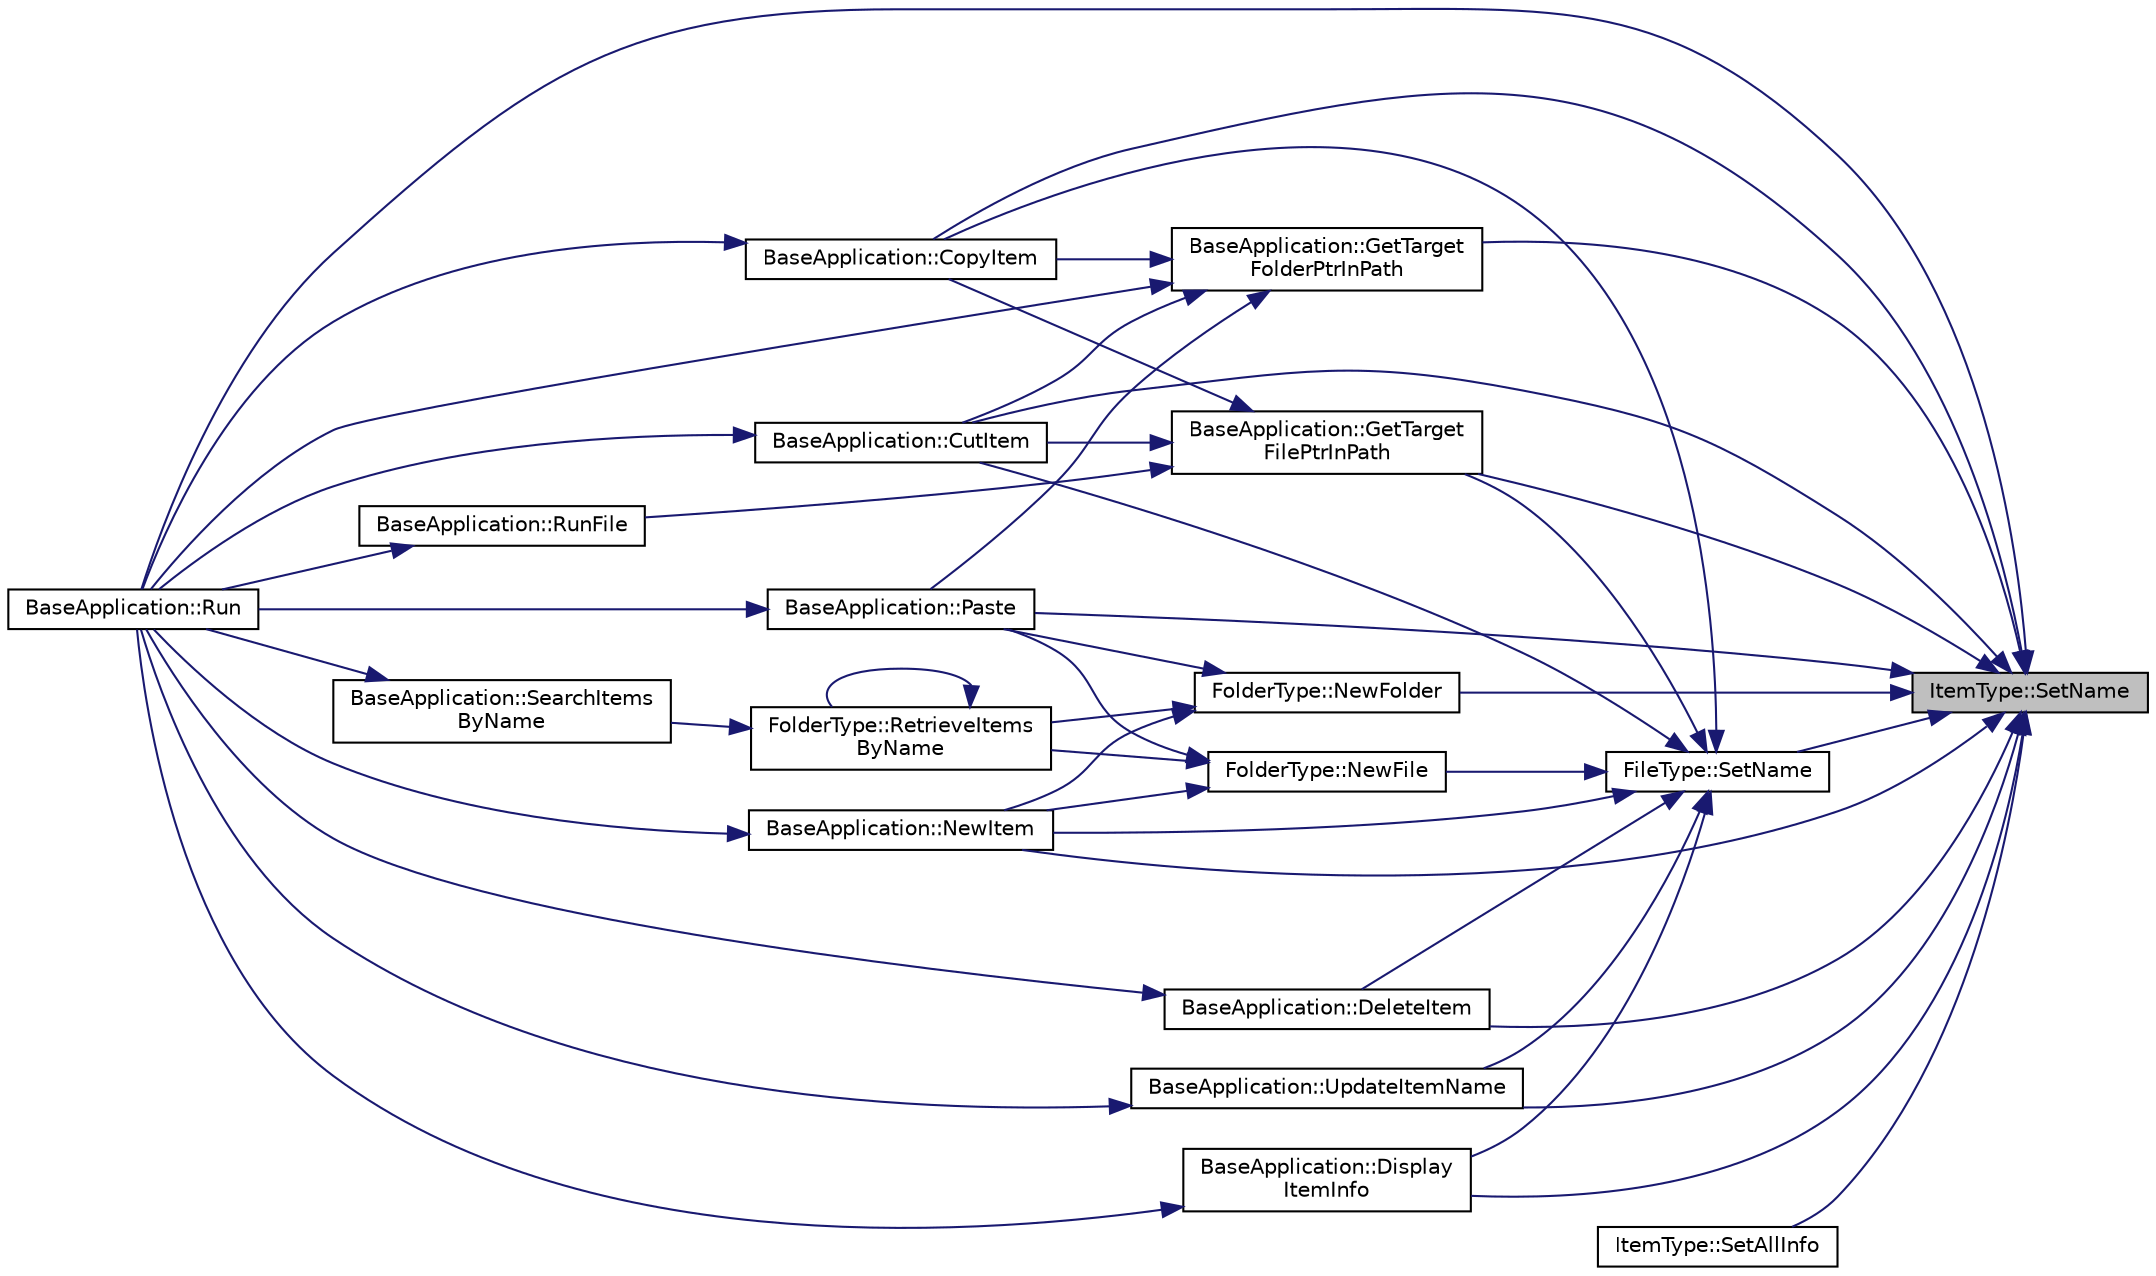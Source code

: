 digraph "ItemType::SetName"
{
 // LATEX_PDF_SIZE
  edge [fontname="Helvetica",fontsize="10",labelfontname="Helvetica",labelfontsize="10"];
  node [fontname="Helvetica",fontsize="10",shape=record];
  rankdir="RL";
  Node211 [label="ItemType::SetName",height=0.2,width=0.4,color="black", fillcolor="grey75", style="filled", fontcolor="black",tooltip="Set Item Name."];
  Node211 -> Node212 [dir="back",color="midnightblue",fontsize="10",style="solid",fontname="Helvetica"];
  Node212 [label="BaseApplication::Run",height=0.2,width=0.4,color="black", fillcolor="white", style="filled",URL="$class_base_application.html#a8f2ce8add401a3b537f041df9f7ef978",tooltip="Program driver."];
  Node211 -> Node213 [dir="back",color="midnightblue",fontsize="10",style="solid",fontname="Helvetica"];
  Node213 [label="BaseApplication::GetTarget\lFolderPtrInPath",height=0.2,width=0.4,color="black", fillcolor="white", style="filled",URL="$class_base_application.html#a8bcc37c5ac700ff9dca8b0acf8589a5d",tooltip="using Path processor find TargetFolder @detail trace the folder path"];
  Node213 -> Node212 [dir="back",color="midnightblue",fontsize="10",style="solid",fontname="Helvetica"];
  Node213 -> Node214 [dir="back",color="midnightblue",fontsize="10",style="solid",fontname="Helvetica"];
  Node214 [label="BaseApplication::CopyItem",height=0.2,width=0.4,color="black", fillcolor="white", style="filled",URL="$class_base_application.html#af39725a09486b8746e54e59781deee99",tooltip="Copy Item. @detail operation copy [target] [value] copy [target] store on Heap copy [target] [value] ..."];
  Node214 -> Node212 [dir="back",color="midnightblue",fontsize="10",style="solid",fontname="Helvetica"];
  Node213 -> Node215 [dir="back",color="midnightblue",fontsize="10",style="solid",fontname="Helvetica"];
  Node215 [label="BaseApplication::CutItem",height=0.2,width=0.4,color="black", fillcolor="white", style="filled",URL="$class_base_application.html#a0457f13f4b461515b9930424b5328cd0",tooltip="cut/move Item. @detail operation cut [target] [value] cut [target] store on Heap and delete it cut [t..."];
  Node215 -> Node212 [dir="back",color="midnightblue",fontsize="10",style="solid",fontname="Helvetica"];
  Node213 -> Node216 [dir="back",color="midnightblue",fontsize="10",style="solid",fontname="Helvetica"];
  Node216 [label="BaseApplication::Paste",height=0.2,width=0.4,color="black", fillcolor="white", style="filled",URL="$class_base_application.html#a567c67b347b15a02f194fa0d39d744f1",tooltip="paste Item. @detail operation paste [value] paste [target] paste heap data to Value default value is ..."];
  Node216 -> Node212 [dir="back",color="midnightblue",fontsize="10",style="solid",fontname="Helvetica"];
  Node211 -> Node217 [dir="back",color="midnightblue",fontsize="10",style="solid",fontname="Helvetica"];
  Node217 [label="BaseApplication::GetTarget\lFilePtrInPath",height=0.2,width=0.4,color="black", fillcolor="white", style="filled",URL="$class_base_application.html#abe08155a16acff227b954da9f0eed6e4",tooltip="using Path processor find TargetFile @detail trace the file path"];
  Node217 -> Node218 [dir="back",color="midnightblue",fontsize="10",style="solid",fontname="Helvetica"];
  Node218 [label="BaseApplication::RunFile",height=0.2,width=0.4,color="black", fillcolor="white", style="filled",URL="$class_base_application.html#adecbc4b863bc92fc6dbc79efcf7ae7a6",tooltip="Run File. @detail operation run [Target]."];
  Node218 -> Node212 [dir="back",color="midnightblue",fontsize="10",style="solid",fontname="Helvetica"];
  Node217 -> Node214 [dir="back",color="midnightblue",fontsize="10",style="solid",fontname="Helvetica"];
  Node217 -> Node215 [dir="back",color="midnightblue",fontsize="10",style="solid",fontname="Helvetica"];
  Node211 -> Node219 [dir="back",color="midnightblue",fontsize="10",style="solid",fontname="Helvetica"];
  Node219 [label="BaseApplication::NewItem",height=0.2,width=0.4,color="black", fillcolor="white", style="filled",URL="$class_base_application.html#ab4822da88f1aae5e7d57aaf6ad962a78",tooltip="Create New Item in Current Folder. @detail operation mkdir [Value] (folder) or touch [Value] (file) m..."];
  Node219 -> Node212 [dir="back",color="midnightblue",fontsize="10",style="solid",fontname="Helvetica"];
  Node211 -> Node220 [dir="back",color="midnightblue",fontsize="10",style="solid",fontname="Helvetica"];
  Node220 [label="BaseApplication::DeleteItem",height=0.2,width=0.4,color="black", fillcolor="white", style="filled",URL="$class_base_application.html#aa796bf53038391061da76617f2eb55aa",tooltip=" "];
  Node220 -> Node212 [dir="back",color="midnightblue",fontsize="10",style="solid",fontname="Helvetica"];
  Node211 -> Node221 [dir="back",color="midnightblue",fontsize="10",style="solid",fontname="Helvetica"];
  Node221 [label="BaseApplication::UpdateItemName",height=0.2,width=0.4,color="black", fillcolor="white", style="filled",URL="$class_base_application.html#a6146aad1d248e5cd6cf2623591be7ecc",tooltip="Update Item Name you search in Current Folder. @detail operation update [target] [value] it can be on..."];
  Node221 -> Node212 [dir="back",color="midnightblue",fontsize="10",style="solid",fontname="Helvetica"];
  Node211 -> Node214 [dir="back",color="midnightblue",fontsize="10",style="solid",fontname="Helvetica"];
  Node211 -> Node215 [dir="back",color="midnightblue",fontsize="10",style="solid",fontname="Helvetica"];
  Node211 -> Node216 [dir="back",color="midnightblue",fontsize="10",style="solid",fontname="Helvetica"];
  Node211 -> Node222 [dir="back",color="midnightblue",fontsize="10",style="solid",fontname="Helvetica"];
  Node222 [label="BaseApplication::Display\lItemInfo",height=0.2,width=0.4,color="black", fillcolor="white", style="filled",URL="$class_base_application.html#a8a64db7c6a721e65f4736b0fb3f0414e",tooltip="Display the Current Item Information which is in currentfolder on Screen. @detail operation info [Val..."];
  Node222 -> Node212 [dir="back",color="midnightblue",fontsize="10",style="solid",fontname="Helvetica"];
  Node211 -> Node223 [dir="back",color="midnightblue",fontsize="10",style="solid",fontname="Helvetica"];
  Node223 [label="FileType::SetName",height=0.2,width=0.4,color="black", fillcolor="white", style="filled",URL="$class_file_type.html#a7c9ca3f10dfef3030006550fd0099ce7",tooltip="Set File Name. @detail also Set Extensions."];
  Node223 -> Node217 [dir="back",color="midnightblue",fontsize="10",style="solid",fontname="Helvetica"];
  Node223 -> Node219 [dir="back",color="midnightblue",fontsize="10",style="solid",fontname="Helvetica"];
  Node223 -> Node220 [dir="back",color="midnightblue",fontsize="10",style="solid",fontname="Helvetica"];
  Node223 -> Node221 [dir="back",color="midnightblue",fontsize="10",style="solid",fontname="Helvetica"];
  Node223 -> Node214 [dir="back",color="midnightblue",fontsize="10",style="solid",fontname="Helvetica"];
  Node223 -> Node215 [dir="back",color="midnightblue",fontsize="10",style="solid",fontname="Helvetica"];
  Node223 -> Node222 [dir="back",color="midnightblue",fontsize="10",style="solid",fontname="Helvetica"];
  Node223 -> Node224 [dir="back",color="midnightblue",fontsize="10",style="solid",fontname="Helvetica"];
  Node224 [label="FolderType::NewFile",height=0.2,width=0.4,color="black", fillcolor="white", style="filled",URL="$class_folder_type.html#ae03b14686e13839c1fc4a1bc56795402",tooltip="Create New File in Current Folder. @detail If File name is overlap, add the number that how much is o..."];
  Node224 -> Node219 [dir="back",color="midnightblue",fontsize="10",style="solid",fontname="Helvetica"];
  Node224 -> Node216 [dir="back",color="midnightblue",fontsize="10",style="solid",fontname="Helvetica"];
  Node224 -> Node225 [dir="back",color="midnightblue",fontsize="10",style="solid",fontname="Helvetica"];
  Node225 [label="FolderType::RetrieveItems\lByName",height=0.2,width=0.4,color="black", fillcolor="white", style="filled",URL="$class_folder_type.html#aa510fd12acb7cc3408e24eb28657c810",tooltip=" "];
  Node225 -> Node226 [dir="back",color="midnightblue",fontsize="10",style="solid",fontname="Helvetica"];
  Node226 [label="BaseApplication::SearchItems\lByName",height=0.2,width=0.4,color="black", fillcolor="white", style="filled",URL="$class_base_application.html#a151a0f325cc865e21364723891f82a7a",tooltip="Retrieve and Display all Items that contain the keword in all child path."];
  Node226 -> Node212 [dir="back",color="midnightblue",fontsize="10",style="solid",fontname="Helvetica"];
  Node225 -> Node225 [dir="back",color="midnightblue",fontsize="10",style="solid",fontname="Helvetica"];
  Node211 -> Node227 [dir="back",color="midnightblue",fontsize="10",style="solid",fontname="Helvetica"];
  Node227 [label="FolderType::NewFolder",height=0.2,width=0.4,color="black", fillcolor="white", style="filled",URL="$class_folder_type.html#a8eb3417a222cca4a306da0755644b98a",tooltip="Create New Folder in Current Folder. @detail If Folder name is overlap, add the number that how much ..."];
  Node227 -> Node219 [dir="back",color="midnightblue",fontsize="10",style="solid",fontname="Helvetica"];
  Node227 -> Node216 [dir="back",color="midnightblue",fontsize="10",style="solid",fontname="Helvetica"];
  Node227 -> Node225 [dir="back",color="midnightblue",fontsize="10",style="solid",fontname="Helvetica"];
  Node211 -> Node228 [dir="back",color="midnightblue",fontsize="10",style="solid",fontname="Helvetica"];
  Node228 [label="ItemType::SetAllInfo",height=0.2,width=0.4,color="black", fillcolor="white", style="filled",URL="$class_item_type.html#a1c62b9161ae9a36482c3c7d2982f098f",tooltip="Set Item All Info. (For Redefinition) @detail Do not use this except reading data!"];
}

